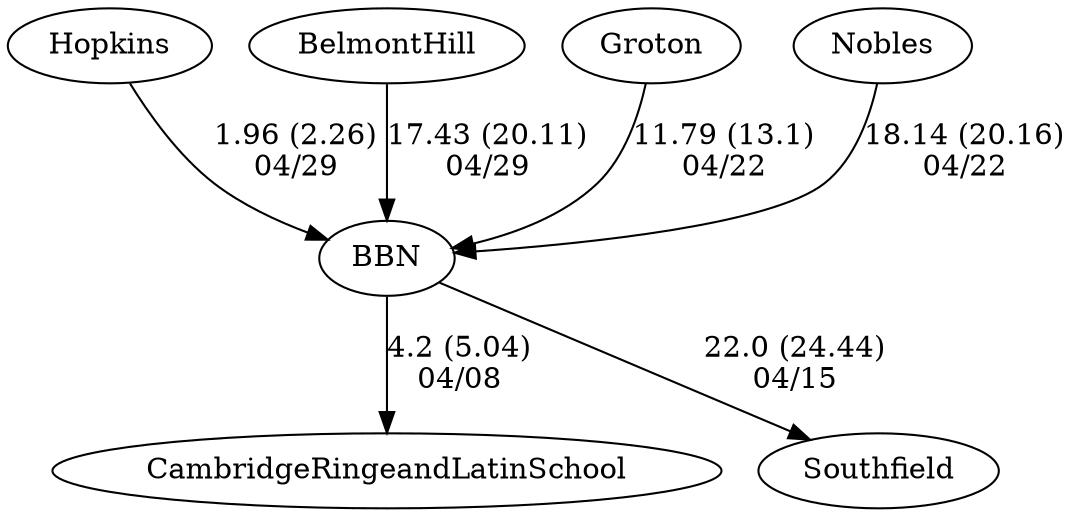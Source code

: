 digraph boys1foursBBN {Hopkins [URL="boys1foursBBNHopkins.html"];BelmontHill [URL="boys1foursBBNBelmontHill.html"];Groton [URL="boys1foursBBNGroton.html"];Nobles [URL="boys1foursBBNNobles.html"];BBN [URL="boys1foursBBNBBN.html"];CambridgeRingeandLatinSchool [URL="boys1foursBBNCambridgeRingeandLatinSchool.html"];Southfield [URL="boys1foursBBNSouthfield.html"];BBN -> CambridgeRingeandLatinSchool[label="4.2 (5.04)
04/08", weight="96", tooltip="NEIRA Boys & Girls Fours,Cambridge Mayor's Cup: CRLS vs. BB&N			
Distance: 1250 m Conditions: Brisk but bright and sunny, 10-15 mph cross-tail wind, becoming more cross and less tail over the afternoon. Order of races was boys/girls, 4/5V, 3V, 2V, 1V. Comments: All floating starts. Boys' 4/5V race started 1+ length over the line. 
The Mayor's Cup trophies for the 1V races stay with BB&N (boys) and CRLS (girls).
Thanks to BB&N and congratulations to all for a great day of early season racing!
None", URL="http://www.row2k.com/results/resultspage.cfm?UID=F97C64017C4CB0D51F42090A16048CB5&cat=5", random="random"]; 
BBN -> Southfield[label="22.0 (24.44)
04/15", weight="78", tooltip="NEIRA Boys & Girls Fours,BB&N vs Dexter-Southfield			
Distance: 1350m Conditions: moderate cross head quartering from port.
slightly stronger for earlier races Comments: Dexter-Southfield boated a 1st and 2nd boat on the boys side and a 1st boat on the girls.
BB&N's 4th, 5th and 6th boats on both the boys and girls side raced an exhibition piece against each other prior to the start of head-to-head racing.
BB&N's 3rd boat boys raced in the shore lane of the 2nd boat race.
BB&N's 2nd girls boat raced an exhibition against the BB&N 3rd girls.
None", URL="http://www.row2k.com/results/resultspage.cfm?UID=6CA78FFEA8189C1DC931776413930B44&cat=5", random="random"]; 
BelmontHill -> BBN[label="17.43 (20.11)
04/29", weight="83", tooltip="NEIRA Boys Fours,BB&N vs. Belmont Hill (Ducey Cup) and Hopkins School			
Distance: 1300 Conditions: Light crossing head wind at the start, stayed consistent for all races. Comments: A good day of racing by all teams. Belmont Hill retained the Ducey Cup vs. BB&N. Thanks to Hopkins for making the trip up to race.
None", URL="http://www.row2k.com/results/resultspage.cfm?UID=098FB6A7F940591856B933CC2DE13937&cat=1", random="random"]; 
Hopkins -> BBN[label="1.96 (2.26)
04/29", weight="99", tooltip="NEIRA Boys Fours,BB&N vs. Belmont Hill (Ducey Cup) and Hopkins School			
Distance: 1300 Conditions: Light crossing head wind at the start, stayed consistent for all races. Comments: A good day of racing by all teams. Belmont Hill retained the Ducey Cup vs. BB&N. Thanks to Hopkins for making the trip up to race.
None", URL="http://www.row2k.com/results/resultspage.cfm?UID=098FB6A7F940591856B933CC2DE13937&cat=1", random="random"]; 
Nobles -> BBN[label="18.14 (20.16)
04/22", weight="82", tooltip="NEIRA Boys Fours,BB&N boys vs Groton, Nobles			
Distance: 1350m Conditions: moderate cross from port, slightly head
Coming from Cambridge meant course was sheltered and had mostly flat water Comments: BB&Ns 4th boat popped an oarlock and lost the oar at about 750m down, forcing them to come to a complete stop to replace the oar before continuing
None", URL="http://www.row2k.com/results/resultspage.cfm?UID=5ADF955E3E04E3F90ADAD1AA29C35140&cat=1", random="random"]; 
Groton -> BBN[label="11.79 (13.1)
04/22", weight="89", tooltip="NEIRA Boys Fours,BB&N boys vs Groton, Nobles			
Distance: 1350m Conditions: moderate cross from port, slightly head
Coming from Cambridge meant course was sheltered and had mostly flat water Comments: BB&Ns 4th boat popped an oarlock and lost the oar at about 750m down, forcing them to come to a complete stop to replace the oar before continuing
None", URL="http://www.row2k.com/results/resultspage.cfm?UID=5ADF955E3E04E3F90ADAD1AA29C35140&cat=1", random="random"]}
